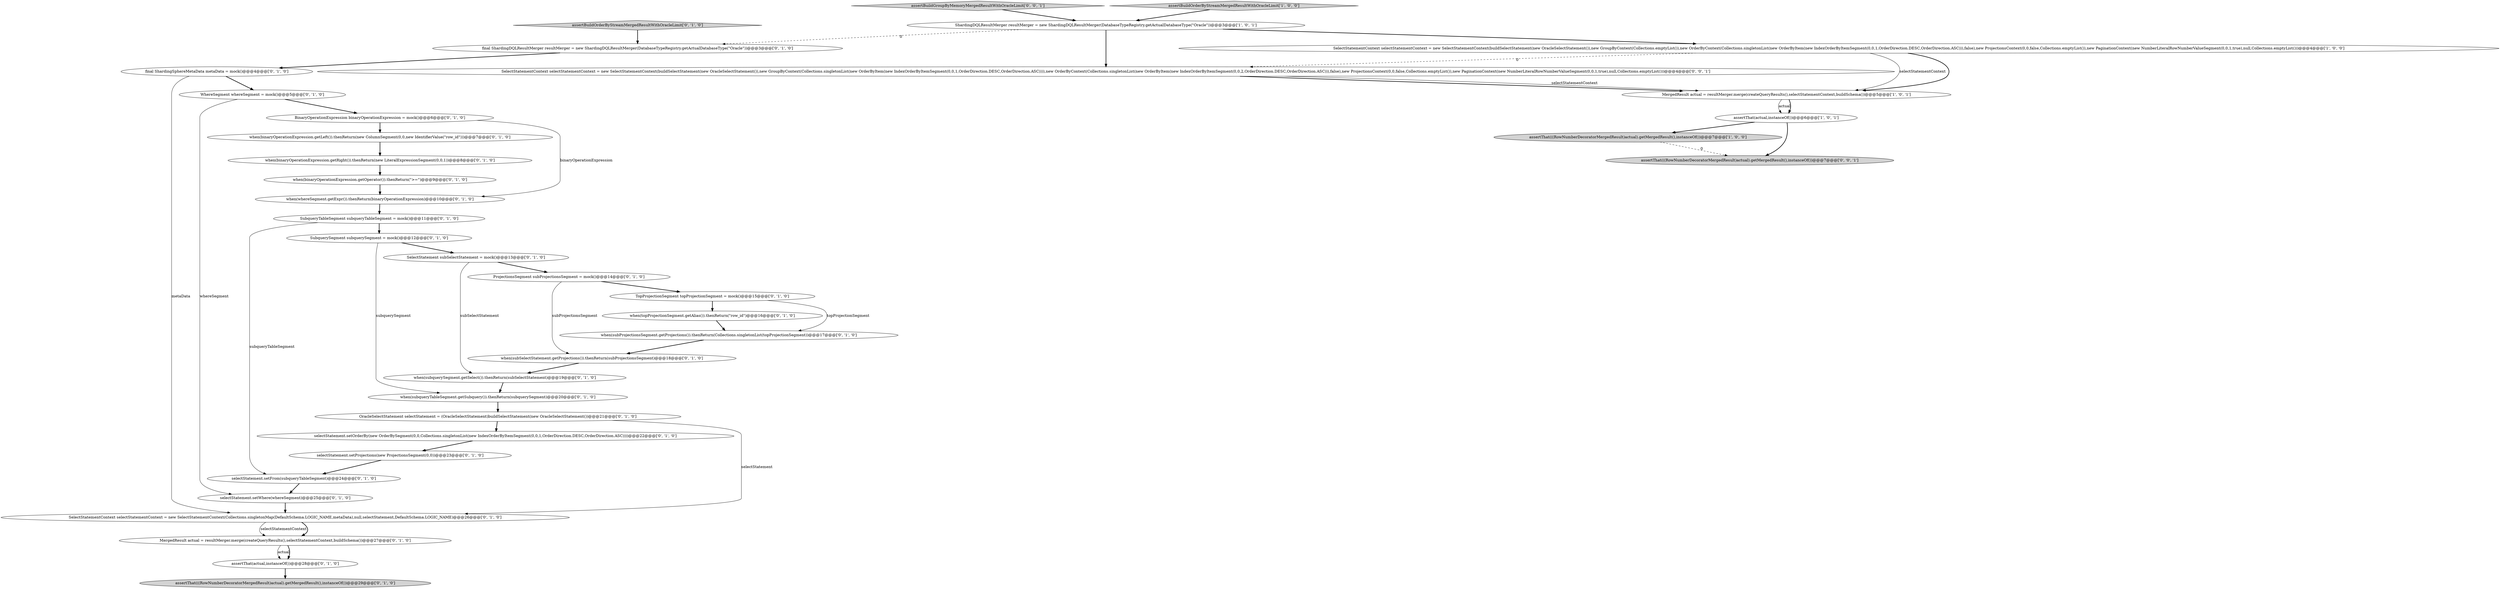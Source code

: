 digraph {
10 [style = filled, label = "SubquerySegment subquerySegment = mock()@@@12@@@['0', '1', '0']", fillcolor = white, shape = ellipse image = "AAA1AAABBB2BBB"];
23 [style = filled, label = "when(binaryOperationExpression.getRight()).thenReturn(new LiteralExpressionSegment(0,0,1))@@@8@@@['0', '1', '0']", fillcolor = white, shape = ellipse image = "AAA1AAABBB2BBB"];
24 [style = filled, label = "SubqueryTableSegment subqueryTableSegment = mock()@@@11@@@['0', '1', '0']", fillcolor = white, shape = ellipse image = "AAA1AAABBB2BBB"];
30 [style = filled, label = "when(subqueryTableSegment.getSubquery()).thenReturn(subquerySegment)@@@20@@@['0', '1', '0']", fillcolor = white, shape = ellipse image = "AAA1AAABBB2BBB"];
35 [style = filled, label = "SelectStatementContext selectStatementContext = new SelectStatementContext(buildSelectStatement(new OracleSelectStatement()),new GroupByContext(Collections.singletonList(new OrderByItem(new IndexOrderByItemSegment(0,0,1,OrderDirection.DESC,OrderDirection.ASC)))),new OrderByContext(Collections.singletonList(new OrderByItem(new IndexOrderByItemSegment(0,0,2,OrderDirection.DESC,OrderDirection.ASC))),false),new ProjectionsContext(0,0,false,Collections.emptyList()),new PaginationContext(new NumberLiteralRowNumberValueSegment(0,0,1,true),null,Collections.emptyList()))@@@4@@@['0', '0', '1']", fillcolor = white, shape = ellipse image = "AAA0AAABBB3BBB"];
17 [style = filled, label = "assertBuildOrderByStreamMergedResultWithOracleLimit['0', '1', '0']", fillcolor = lightgray, shape = diamond image = "AAA0AAABBB2BBB"];
27 [style = filled, label = "WhereSegment whereSegment = mock()@@@5@@@['0', '1', '0']", fillcolor = white, shape = ellipse image = "AAA1AAABBB2BBB"];
12 [style = filled, label = "MergedResult actual = resultMerger.merge(createQueryResults(),selectStatementContext,buildSchema())@@@27@@@['0', '1', '0']", fillcolor = white, shape = ellipse image = "AAA0AAABBB2BBB"];
11 [style = filled, label = "selectStatement.setOrderBy(new OrderBySegment(0,0,Collections.singletonList(new IndexOrderByItemSegment(0,0,1,OrderDirection.DESC,OrderDirection.ASC))))@@@22@@@['0', '1', '0']", fillcolor = white, shape = ellipse image = "AAA1AAABBB2BBB"];
31 [style = filled, label = "when(topProjectionSegment.getAlias()).thenReturn(\"row_id\")@@@16@@@['0', '1', '0']", fillcolor = white, shape = ellipse image = "AAA1AAABBB2BBB"];
7 [style = filled, label = "when(whereSegment.getExpr()).thenReturn(binaryOperationExpression)@@@10@@@['0', '1', '0']", fillcolor = white, shape = ellipse image = "AAA1AAABBB2BBB"];
26 [style = filled, label = "final ShardingSphereMetaData metaData = mock()@@@4@@@['0', '1', '0']", fillcolor = white, shape = ellipse image = "AAA0AAABBB2BBB"];
15 [style = filled, label = "when(binaryOperationExpression.getLeft()).thenReturn(new ColumnSegment(0,0,new IdentifierValue(\"row_id\")))@@@7@@@['0', '1', '0']", fillcolor = white, shape = ellipse image = "AAA1AAABBB2BBB"];
8 [style = filled, label = "TopProjectionSegment topProjectionSegment = mock()@@@15@@@['0', '1', '0']", fillcolor = white, shape = ellipse image = "AAA1AAABBB2BBB"];
36 [style = filled, label = "assertBuildGroupByMemoryMergedResultWithOracleLimit['0', '0', '1']", fillcolor = lightgray, shape = diamond image = "AAA0AAABBB3BBB"];
34 [style = filled, label = "assertThat(((RowNumberDecoratorMergedResult)actual).getMergedResult(),instanceOf())@@@7@@@['0', '0', '1']", fillcolor = lightgray, shape = ellipse image = "AAA0AAABBB3BBB"];
19 [style = filled, label = "SelectStatement subSelectStatement = mock()@@@13@@@['0', '1', '0']", fillcolor = white, shape = ellipse image = "AAA1AAABBB2BBB"];
6 [style = filled, label = "assertThat(actual,instanceOf())@@@28@@@['0', '1', '0']", fillcolor = white, shape = ellipse image = "AAA0AAABBB2BBB"];
1 [style = filled, label = "assertThat(((RowNumberDecoratorMergedResult)actual).getMergedResult(),instanceOf())@@@7@@@['1', '0', '0']", fillcolor = lightgray, shape = ellipse image = "AAA0AAABBB1BBB"];
25 [style = filled, label = "ProjectionsSegment subProjectionsSegment = mock()@@@14@@@['0', '1', '0']", fillcolor = white, shape = ellipse image = "AAA1AAABBB2BBB"];
22 [style = filled, label = "when(binaryOperationExpression.getOperator()).thenReturn(\">=\")@@@9@@@['0', '1', '0']", fillcolor = white, shape = ellipse image = "AAA1AAABBB2BBB"];
0 [style = filled, label = "MergedResult actual = resultMerger.merge(createQueryResults(),selectStatementContext,buildSchema())@@@5@@@['1', '0', '1']", fillcolor = white, shape = ellipse image = "AAA0AAABBB1BBB"];
3 [style = filled, label = "ShardingDQLResultMerger resultMerger = new ShardingDQLResultMerger(DatabaseTypeRegistry.getActualDatabaseType(\"Oracle\"))@@@3@@@['1', '0', '1']", fillcolor = white, shape = ellipse image = "AAA0AAABBB1BBB"];
33 [style = filled, label = "selectStatement.setProjections(new ProjectionsSegment(0,0))@@@23@@@['0', '1', '0']", fillcolor = white, shape = ellipse image = "AAA1AAABBB2BBB"];
2 [style = filled, label = "assertThat(actual,instanceOf())@@@6@@@['1', '0', '1']", fillcolor = white, shape = ellipse image = "AAA0AAABBB1BBB"];
16 [style = filled, label = "final ShardingDQLResultMerger resultMerger = new ShardingDQLResultMerger(DatabaseTypeRegistry.getActualDatabaseType(\"Oracle\"))@@@3@@@['0', '1', '0']", fillcolor = white, shape = ellipse image = "AAA1AAABBB2BBB"];
9 [style = filled, label = "BinaryOperationExpression binaryOperationExpression = mock()@@@6@@@['0', '1', '0']", fillcolor = white, shape = ellipse image = "AAA1AAABBB2BBB"];
5 [style = filled, label = "assertBuildOrderByStreamMergedResultWithOracleLimit['1', '0', '0']", fillcolor = lightgray, shape = diamond image = "AAA0AAABBB1BBB"];
21 [style = filled, label = "selectStatement.setFrom(subqueryTableSegment)@@@24@@@['0', '1', '0']", fillcolor = white, shape = ellipse image = "AAA1AAABBB2BBB"];
32 [style = filled, label = "when(subquerySegment.getSelect()).thenReturn(subSelectStatement)@@@19@@@['0', '1', '0']", fillcolor = white, shape = ellipse image = "AAA1AAABBB2BBB"];
13 [style = filled, label = "SelectStatementContext selectStatementContext = new SelectStatementContext(Collections.singletonMap(DefaultSchema.LOGIC_NAME,metaData),null,selectStatement,DefaultSchema.LOGIC_NAME)@@@26@@@['0', '1', '0']", fillcolor = white, shape = ellipse image = "AAA1AAABBB2BBB"];
28 [style = filled, label = "selectStatement.setWhere(whereSegment)@@@25@@@['0', '1', '0']", fillcolor = white, shape = ellipse image = "AAA1AAABBB2BBB"];
29 [style = filled, label = "OracleSelectStatement selectStatement = (OracleSelectStatement)buildSelectStatement(new OracleSelectStatement())@@@21@@@['0', '1', '0']", fillcolor = white, shape = ellipse image = "AAA1AAABBB2BBB"];
14 [style = filled, label = "assertThat(((RowNumberDecoratorMergedResult)actual).getMergedResult(),instanceOf())@@@29@@@['0', '1', '0']", fillcolor = lightgray, shape = ellipse image = "AAA0AAABBB2BBB"];
4 [style = filled, label = "SelectStatementContext selectStatementContext = new SelectStatementContext(buildSelectStatement(new OracleSelectStatement()),new GroupByContext(Collections.emptyList()),new OrderByContext(Collections.singletonList(new OrderByItem(new IndexOrderByItemSegment(0,0,1,OrderDirection.DESC,OrderDirection.ASC))),false),new ProjectionsContext(0,0,false,Collections.emptyList()),new PaginationContext(new NumberLiteralRowNumberValueSegment(0,0,1,true),null,Collections.emptyList()))@@@4@@@['1', '0', '0']", fillcolor = white, shape = ellipse image = "AAA0AAABBB1BBB"];
20 [style = filled, label = "when(subProjectionsSegment.getProjections()).thenReturn(Collections.singletonList(topProjectionSegment))@@@17@@@['0', '1', '0']", fillcolor = white, shape = ellipse image = "AAA1AAABBB2BBB"];
18 [style = filled, label = "when(subSelectStatement.getProjections()).thenReturn(subProjectionsSegment)@@@18@@@['0', '1', '0']", fillcolor = white, shape = ellipse image = "AAA1AAABBB2BBB"];
25->18 [style = solid, label="subProjectionsSegment"];
23->22 [style = bold, label=""];
28->13 [style = bold, label=""];
12->6 [style = solid, label="actual"];
7->24 [style = bold, label=""];
11->33 [style = bold, label=""];
16->26 [style = bold, label=""];
26->13 [style = solid, label="metaData"];
3->16 [style = dashed, label="0"];
36->3 [style = bold, label=""];
20->18 [style = bold, label=""];
15->23 [style = bold, label=""];
9->15 [style = bold, label=""];
24->21 [style = solid, label="subqueryTableSegment"];
27->9 [style = bold, label=""];
2->34 [style = bold, label=""];
10->30 [style = solid, label="subquerySegment"];
8->31 [style = bold, label=""];
24->10 [style = bold, label=""];
26->27 [style = bold, label=""];
10->19 [style = bold, label=""];
18->32 [style = bold, label=""];
33->21 [style = bold, label=""];
0->2 [style = solid, label="actual"];
19->25 [style = bold, label=""];
35->0 [style = bold, label=""];
13->12 [style = solid, label="selectStatementContext"];
13->12 [style = bold, label=""];
6->14 [style = bold, label=""];
3->35 [style = bold, label=""];
9->7 [style = solid, label="binaryOperationExpression"];
22->7 [style = bold, label=""];
4->35 [style = dashed, label="0"];
2->1 [style = bold, label=""];
31->20 [style = bold, label=""];
29->13 [style = solid, label="selectStatement"];
35->0 [style = solid, label="selectStatementContext"];
25->8 [style = bold, label=""];
27->28 [style = solid, label="whereSegment"];
32->30 [style = bold, label=""];
5->3 [style = bold, label=""];
19->32 [style = solid, label="subSelectStatement"];
0->2 [style = bold, label=""];
8->20 [style = solid, label="topProjectionSegment"];
1->34 [style = dashed, label="0"];
17->16 [style = bold, label=""];
4->0 [style = solid, label="selectStatementContext"];
3->4 [style = bold, label=""];
21->28 [style = bold, label=""];
4->0 [style = bold, label=""];
12->6 [style = bold, label=""];
30->29 [style = bold, label=""];
29->11 [style = bold, label=""];
}
